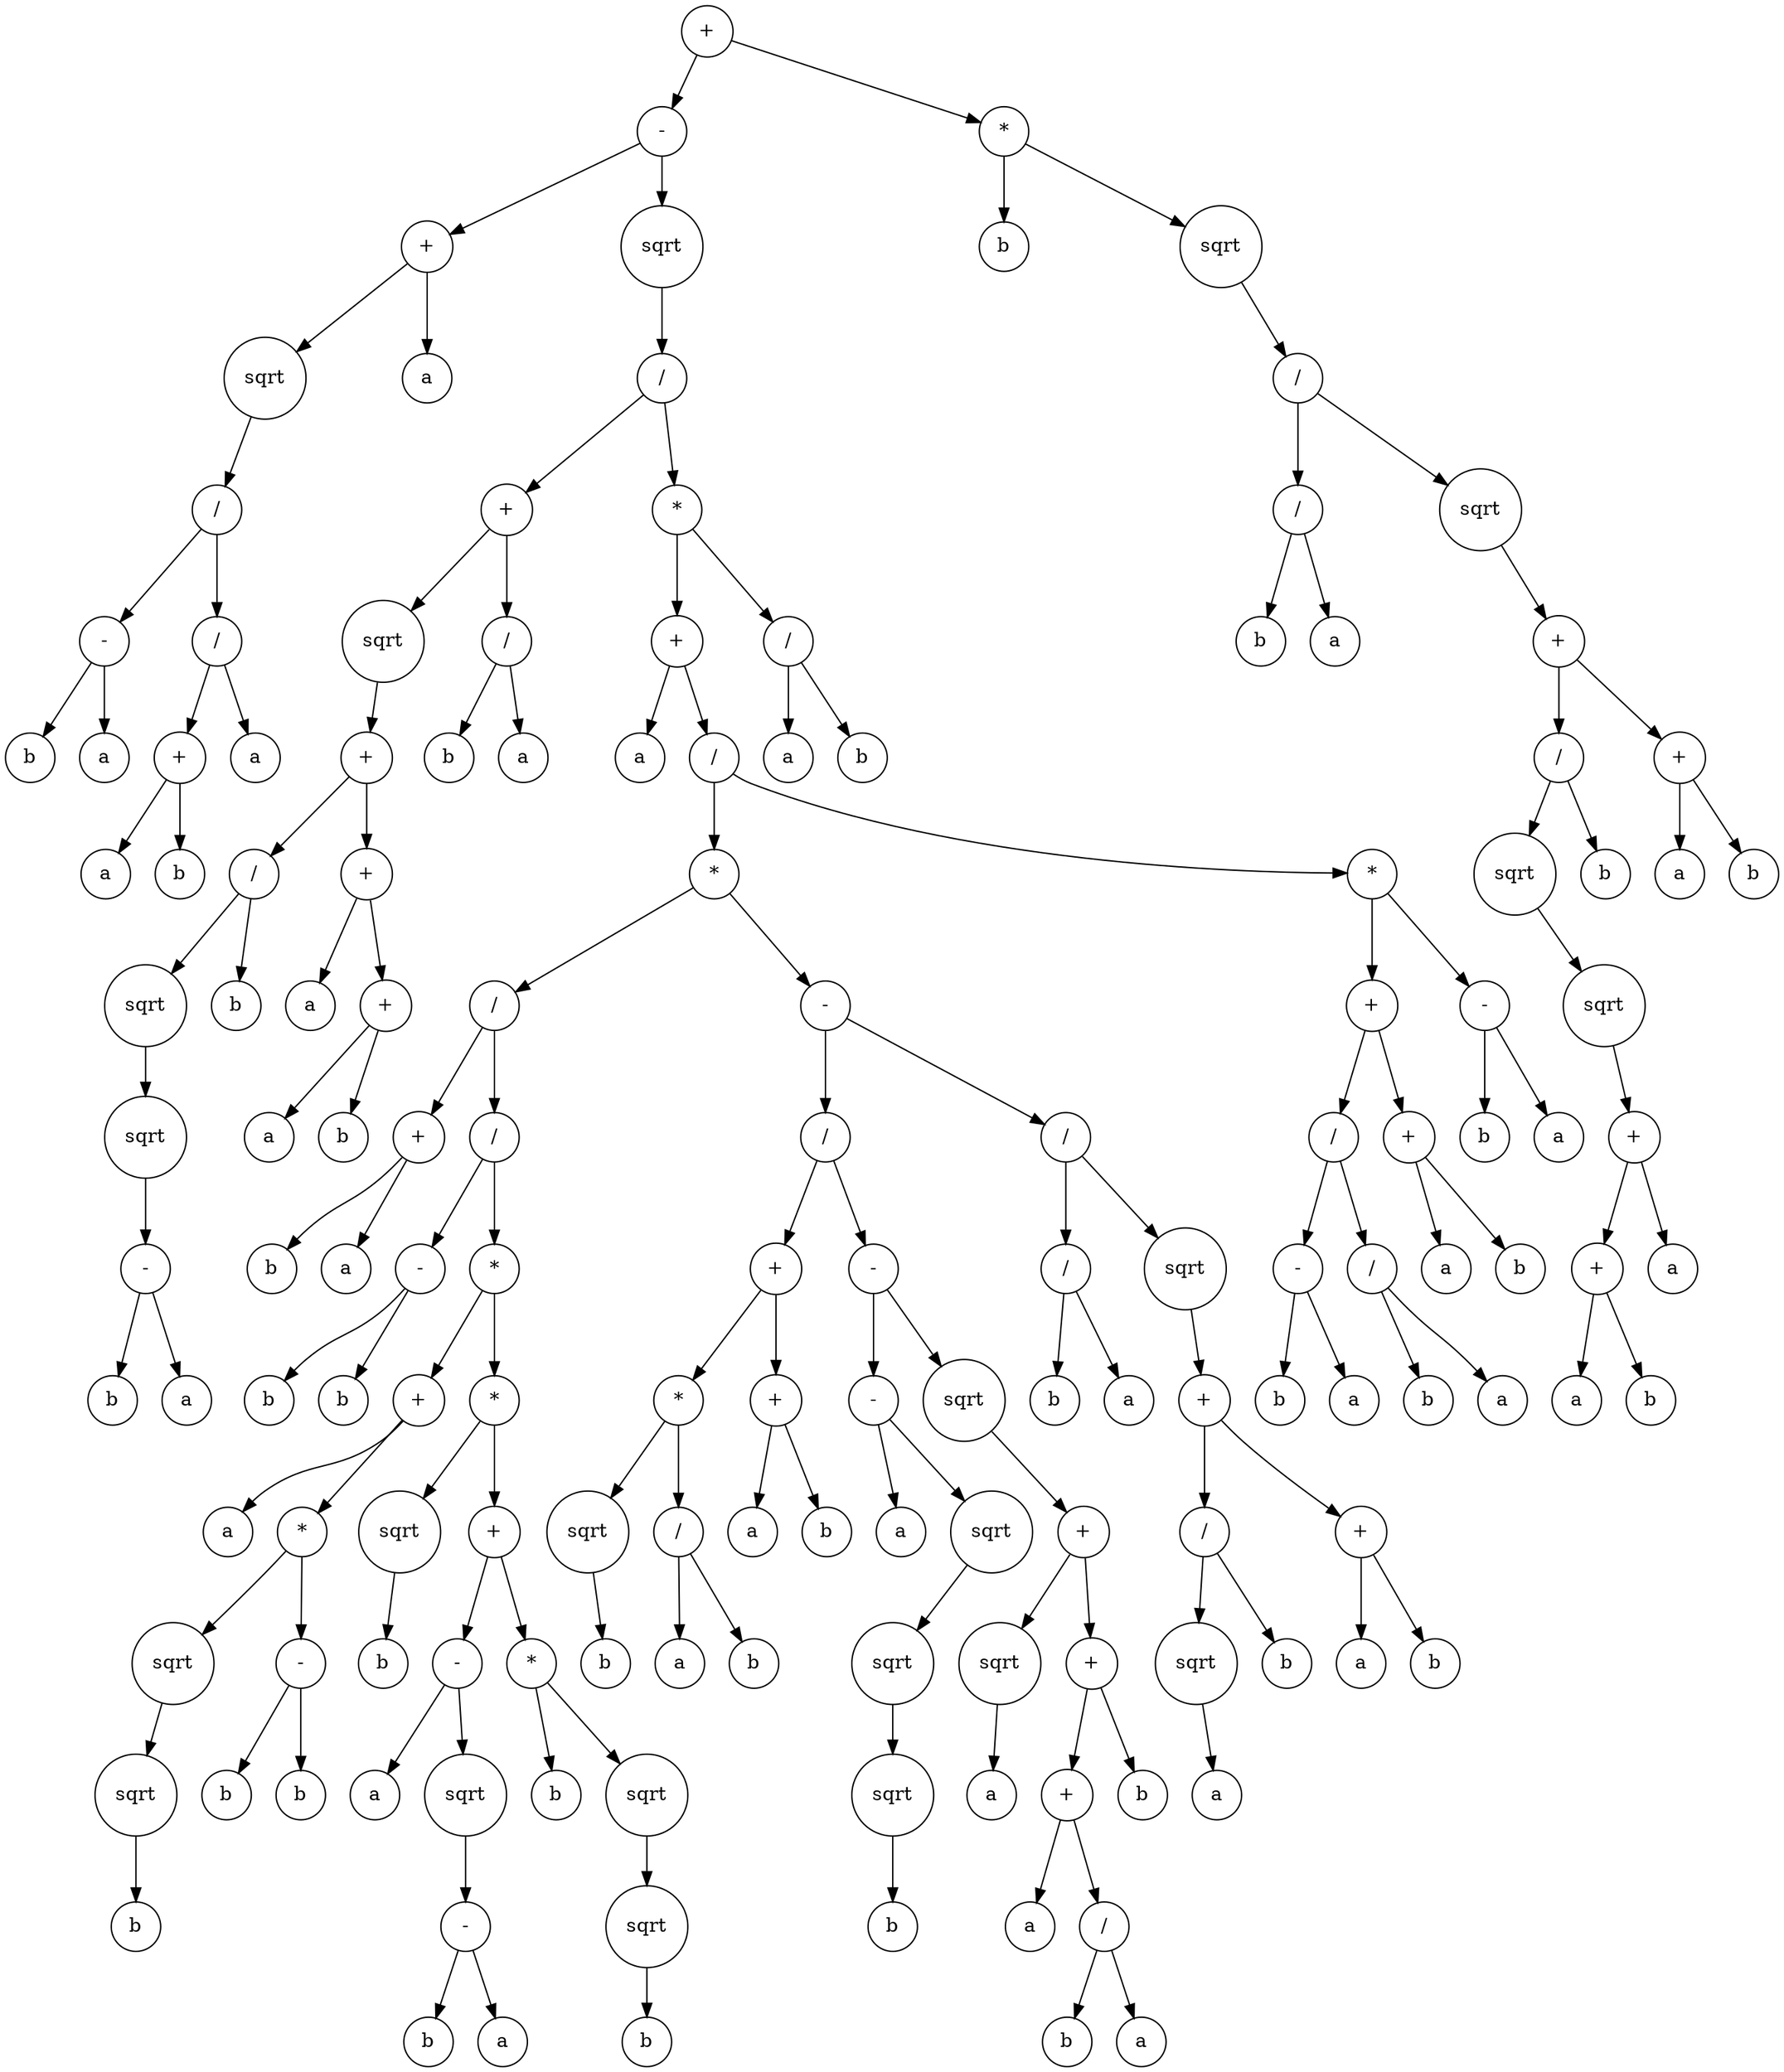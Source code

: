 digraph g {
graph [ordering=out];
node [shape=circle];
n[label = "+"];
n0[label = "-"];
n00[label = "+"];
n000[label = "sqrt"];
n0000[label = "/"];
n00000[label = "-"];
n000000[label = "b"];
n00000 -> n000000;
n000001[label = "a"];
n00000 -> n000001;
n0000 -> n00000;
n00001[label = "/"];
n000010[label = "+"];
n0000100[label = "a"];
n000010 -> n0000100;
n0000101[label = "b"];
n000010 -> n0000101;
n00001 -> n000010;
n000011[label = "a"];
n00001 -> n000011;
n0000 -> n00001;
n000 -> n0000;
n00 -> n000;
n001[label = "a"];
n00 -> n001;
n0 -> n00;
n01[label = "sqrt"];
n010[label = "/"];
n0100[label = "+"];
n01000[label = "sqrt"];
n010000[label = "+"];
n0100000[label = "/"];
n01000000[label = "sqrt"];
n010000000[label = "sqrt"];
n0100000000[label = "-"];
n01000000000[label = "b"];
n0100000000 -> n01000000000;
n01000000001[label = "a"];
n0100000000 -> n01000000001;
n010000000 -> n0100000000;
n01000000 -> n010000000;
n0100000 -> n01000000;
n01000001[label = "b"];
n0100000 -> n01000001;
n010000 -> n0100000;
n0100001[label = "+"];
n01000010[label = "a"];
n0100001 -> n01000010;
n01000011[label = "+"];
n010000110[label = "a"];
n01000011 -> n010000110;
n010000111[label = "b"];
n01000011 -> n010000111;
n0100001 -> n01000011;
n010000 -> n0100001;
n01000 -> n010000;
n0100 -> n01000;
n01001[label = "/"];
n010010[label = "b"];
n01001 -> n010010;
n010011[label = "a"];
n01001 -> n010011;
n0100 -> n01001;
n010 -> n0100;
n0101[label = "*"];
n01010[label = "+"];
n010100[label = "a"];
n01010 -> n010100;
n010101[label = "/"];
n0101010[label = "*"];
n01010100[label = "/"];
n010101000[label = "+"];
n0101010000[label = "b"];
n010101000 -> n0101010000;
n0101010001[label = "a"];
n010101000 -> n0101010001;
n01010100 -> n010101000;
n010101001[label = "/"];
n0101010010[label = "-"];
n01010100100[label = "b"];
n0101010010 -> n01010100100;
n01010100101[label = "b"];
n0101010010 -> n01010100101;
n010101001 -> n0101010010;
n0101010011[label = "*"];
n01010100110[label = "+"];
n010101001100[label = "a"];
n01010100110 -> n010101001100;
n010101001101[label = "*"];
n0101010011010[label = "sqrt"];
n01010100110100[label = "sqrt"];
n010101001101000[label = "b"];
n01010100110100 -> n010101001101000;
n0101010011010 -> n01010100110100;
n010101001101 -> n0101010011010;
n0101010011011[label = "-"];
n01010100110110[label = "b"];
n0101010011011 -> n01010100110110;
n01010100110111[label = "b"];
n0101010011011 -> n01010100110111;
n010101001101 -> n0101010011011;
n01010100110 -> n010101001101;
n0101010011 -> n01010100110;
n01010100111[label = "*"];
n010101001110[label = "sqrt"];
n0101010011100[label = "b"];
n010101001110 -> n0101010011100;
n01010100111 -> n010101001110;
n010101001111[label = "+"];
n0101010011110[label = "-"];
n01010100111100[label = "a"];
n0101010011110 -> n01010100111100;
n01010100111101[label = "sqrt"];
n010101001111010[label = "-"];
n0101010011110100[label = "b"];
n010101001111010 -> n0101010011110100;
n0101010011110101[label = "a"];
n010101001111010 -> n0101010011110101;
n01010100111101 -> n010101001111010;
n0101010011110 -> n01010100111101;
n010101001111 -> n0101010011110;
n0101010011111[label = "*"];
n01010100111110[label = "b"];
n0101010011111 -> n01010100111110;
n01010100111111[label = "sqrt"];
n010101001111110[label = "sqrt"];
n0101010011111100[label = "b"];
n010101001111110 -> n0101010011111100;
n01010100111111 -> n010101001111110;
n0101010011111 -> n01010100111111;
n010101001111 -> n0101010011111;
n01010100111 -> n010101001111;
n0101010011 -> n01010100111;
n010101001 -> n0101010011;
n01010100 -> n010101001;
n0101010 -> n01010100;
n01010101[label = "-"];
n010101010[label = "/"];
n0101010100[label = "+"];
n01010101000[label = "*"];
n010101010000[label = "sqrt"];
n0101010100000[label = "b"];
n010101010000 -> n0101010100000;
n01010101000 -> n010101010000;
n010101010001[label = "/"];
n0101010100010[label = "a"];
n010101010001 -> n0101010100010;
n0101010100011[label = "b"];
n010101010001 -> n0101010100011;
n01010101000 -> n010101010001;
n0101010100 -> n01010101000;
n01010101001[label = "+"];
n010101010010[label = "a"];
n01010101001 -> n010101010010;
n010101010011[label = "b"];
n01010101001 -> n010101010011;
n0101010100 -> n01010101001;
n010101010 -> n0101010100;
n0101010101[label = "-"];
n01010101010[label = "-"];
n010101010100[label = "a"];
n01010101010 -> n010101010100;
n010101010101[label = "sqrt"];
n0101010101010[label = "sqrt"];
n01010101010100[label = "sqrt"];
n010101010101000[label = "b"];
n01010101010100 -> n010101010101000;
n0101010101010 -> n01010101010100;
n010101010101 -> n0101010101010;
n01010101010 -> n010101010101;
n0101010101 -> n01010101010;
n01010101011[label = "sqrt"];
n010101010110[label = "+"];
n0101010101100[label = "sqrt"];
n01010101011000[label = "a"];
n0101010101100 -> n01010101011000;
n010101010110 -> n0101010101100;
n0101010101101[label = "+"];
n01010101011010[label = "+"];
n010101010110100[label = "a"];
n01010101011010 -> n010101010110100;
n010101010110101[label = "/"];
n0101010101101010[label = "b"];
n010101010110101 -> n0101010101101010;
n0101010101101011[label = "a"];
n010101010110101 -> n0101010101101011;
n01010101011010 -> n010101010110101;
n0101010101101 -> n01010101011010;
n01010101011011[label = "b"];
n0101010101101 -> n01010101011011;
n010101010110 -> n0101010101101;
n01010101011 -> n010101010110;
n0101010101 -> n01010101011;
n010101010 -> n0101010101;
n01010101 -> n010101010;
n010101011[label = "/"];
n0101010110[label = "/"];
n01010101100[label = "b"];
n0101010110 -> n01010101100;
n01010101101[label = "a"];
n0101010110 -> n01010101101;
n010101011 -> n0101010110;
n0101010111[label = "sqrt"];
n01010101110[label = "+"];
n010101011100[label = "/"];
n0101010111000[label = "sqrt"];
n01010101110000[label = "a"];
n0101010111000 -> n01010101110000;
n010101011100 -> n0101010111000;
n0101010111001[label = "b"];
n010101011100 -> n0101010111001;
n01010101110 -> n010101011100;
n010101011101[label = "+"];
n0101010111010[label = "a"];
n010101011101 -> n0101010111010;
n0101010111011[label = "b"];
n010101011101 -> n0101010111011;
n01010101110 -> n010101011101;
n0101010111 -> n01010101110;
n010101011 -> n0101010111;
n01010101 -> n010101011;
n0101010 -> n01010101;
n010101 -> n0101010;
n0101011[label = "*"];
n01010110[label = "+"];
n010101100[label = "/"];
n0101011000[label = "-"];
n01010110000[label = "b"];
n0101011000 -> n01010110000;
n01010110001[label = "a"];
n0101011000 -> n01010110001;
n010101100 -> n0101011000;
n0101011001[label = "/"];
n01010110010[label = "b"];
n0101011001 -> n01010110010;
n01010110011[label = "a"];
n0101011001 -> n01010110011;
n010101100 -> n0101011001;
n01010110 -> n010101100;
n010101101[label = "+"];
n0101011010[label = "a"];
n010101101 -> n0101011010;
n0101011011[label = "b"];
n010101101 -> n0101011011;
n01010110 -> n010101101;
n0101011 -> n01010110;
n01010111[label = "-"];
n010101110[label = "b"];
n01010111 -> n010101110;
n010101111[label = "a"];
n01010111 -> n010101111;
n0101011 -> n01010111;
n010101 -> n0101011;
n01010 -> n010101;
n0101 -> n01010;
n01011[label = "/"];
n010110[label = "a"];
n01011 -> n010110;
n010111[label = "b"];
n01011 -> n010111;
n0101 -> n01011;
n010 -> n0101;
n01 -> n010;
n0 -> n01;
n -> n0;
n1[label = "*"];
n10[label = "b"];
n1 -> n10;
n11[label = "sqrt"];
n110[label = "/"];
n1100[label = "/"];
n11000[label = "b"];
n1100 -> n11000;
n11001[label = "a"];
n1100 -> n11001;
n110 -> n1100;
n1101[label = "sqrt"];
n11010[label = "+"];
n110100[label = "/"];
n1101000[label = "sqrt"];
n11010000[label = "sqrt"];
n110100000[label = "+"];
n1101000000[label = "+"];
n11010000000[label = "a"];
n1101000000 -> n11010000000;
n11010000001[label = "b"];
n1101000000 -> n11010000001;
n110100000 -> n1101000000;
n1101000001[label = "a"];
n110100000 -> n1101000001;
n11010000 -> n110100000;
n1101000 -> n11010000;
n110100 -> n1101000;
n1101001[label = "b"];
n110100 -> n1101001;
n11010 -> n110100;
n110101[label = "+"];
n1101010[label = "a"];
n110101 -> n1101010;
n1101011[label = "b"];
n110101 -> n1101011;
n11010 -> n110101;
n1101 -> n11010;
n110 -> n1101;
n11 -> n110;
n1 -> n11;
n -> n1;
}

